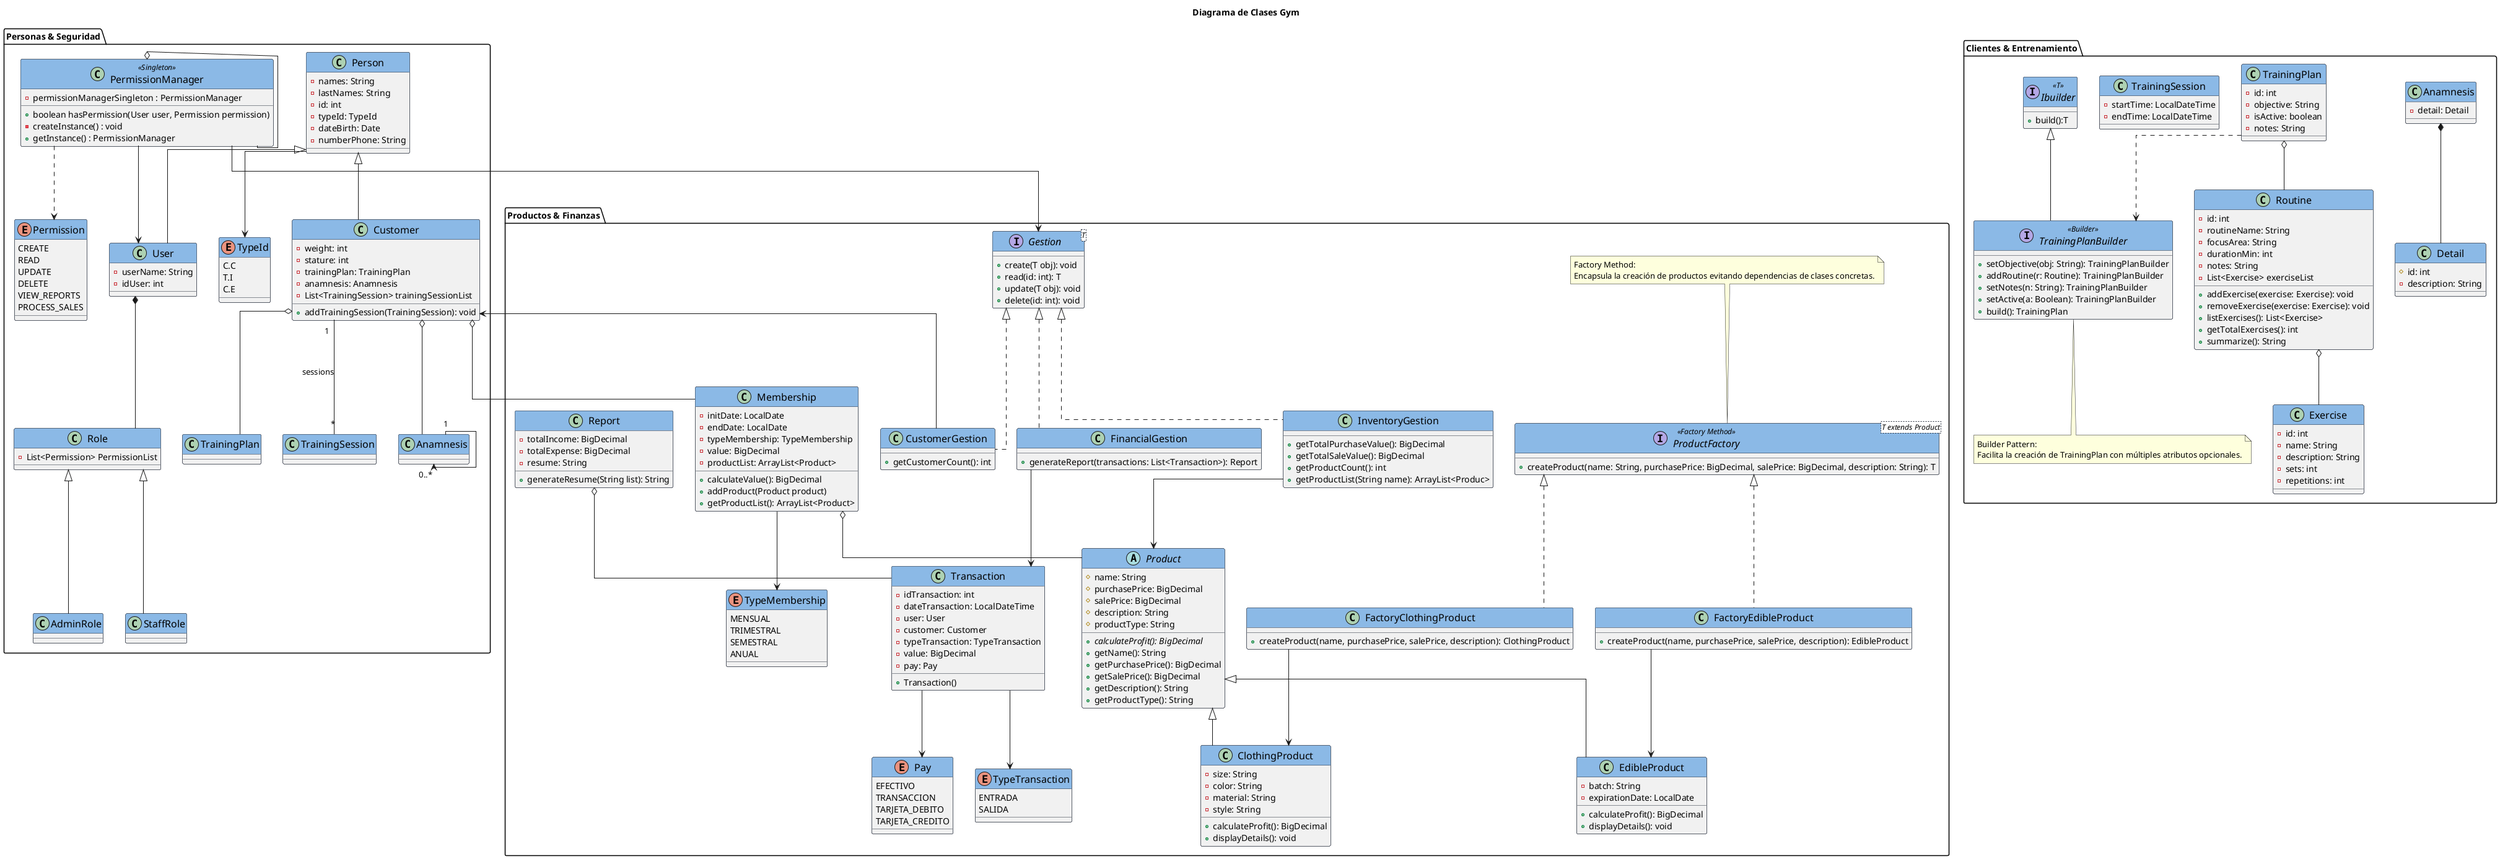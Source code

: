 @startuml 
title Diagrama de Clases Gym

' ------ PAQUETE: Personas & Seguridad ----------
package "Personas & Seguridad" {
  class Person{
    - names: String
    - lastNames: String
    - id: int
    - typeId: TypeId
    - dateBirth: Date
    - numberPhone: String
  }

  enum TypeId{
    C.C
    T.I
    C.E
  }

  class Customer{
    - weight: int
    - stature: int
    - trainingPlan: TrainingPlan
    - anamnesis: Anamnesis
    - List<TrainingSession> trainingSessionList
    + addTrainingSession(TrainingSession): void
  }

  class User{
    - userName: String
    - idUser: int
  }

  class AdminRole{
  }

  class StaffRole{
  }

  class PermissionManager <<Singleton>> {
    -permissionManagerSingleton : PermissionManager
    +boolean hasPermission(User user, Permission permission)
    -createInstance() : void
    +getInstance() : PermissionManager
  }

  enum Permission {
    CREATE
    READ
    UPDATE
    DELETE
    VIEW_REPORTS
    PROCESS_SALES
  }
  
  class Role{
    -List<Permission> PermissionList
  }

  ' --- Relaciones del paquete ---
  Person <|-- User
  Person <|-- Customer
  Person --> TypeId
  PermissionManager ..> Permission
  PermissionManager --> User
  Customer o-- TrainingPlan
  Customer "1" -- "*" TrainingSession : sessions
  Customer o-- Anamnesis
  Anamnesis "1"--> "0..*"Anamnesis
  User *-- Role
  Role <|-- AdminRole
  Role <|-- StaffRole
  PermissionManager  o-- PermissionManager
}

' ------ PAQUETE: Clientes & Entrenamiento ----------
package "Clientes & Entrenamiento" {
  class Anamnesis{
    - detail: Detail
  }

  class Detail{
    # id: int
    - description: String
  }
  
  class TrainingPlan{
    - id: int
    - objective: String
    - isActive: boolean
    - notes: String
  }

  class Routine{
    - id: int
    - routineName: String
    - focusArea: String
    - durationMin: int
    - notes: String
    - List<Exercise> exerciseList
    + addExercise(exercise: Exercise): void
    + removeExercise(exercise: Exercise): void
    + listExercises(): List<Exercise>
    + getTotalExercises(): int
    + summarize(): String
  }

  class Exercise{
    - id: int
    - name: String
    - description: String
    - sets: int
    - repetitions: int
  }

  class TrainingSession{
    - startTime: LocalDateTime
    - endTime: LocalDateTime
  }
  
  ' Builder para TrainingPlan
  interface TrainingPlanBuilder <<Builder>> {
    + setObjective(obj: String): TrainingPlanBuilder
    + addRoutine(r: Routine): TrainingPlanBuilder
    + setNotes(n: String): TrainingPlanBuilder
    + setActive(a: Boolean): TrainingPlanBuilder
    + build(): TrainingPlan
  }
  
  interface Ibuilder <<T>>{
    +build():T
  }
  
  note bottom of TrainingPlanBuilder
    Builder Pattern:
    Facilita la creación de TrainingPlan con múltiples atributos opcionales.
  end note

  ' --- Relaciones del paquete ---
  Anamnesis *-- Detail
  TrainingPlan o-- Routine
  TrainingPlan ..> TrainingPlanBuilder
  Routine o-- Exercise
  Ibuilder  <|-- TrainingPlanBuilder 
}

' ------ PAQUETE: Productos & Finanzas ----------
package "Productos & Finanzas" {
  abstract class Product{
    # name: String
    # purchasePrice: BigDecimal
    # salePrice: BigDecimal
    # description: String
    # productType: String  
    + {abstract} calculateProfit(): BigDecimal
    + getName(): String
    + getPurchasePrice(): BigDecimal
    + getSalePrice(): BigDecimal
    + getDescription(): String
    + getProductType(): String  
  }

  interface ProductFactory<T extends Product> <<Factory Method>> {
    + createProduct(name: String, purchasePrice: BigDecimal, salePrice: BigDecimal, description: String): T
  }

  note top of ProductFactory
    Factory Method:
    Encapsula la creación de productos evitando dependencias de clases concretas.
  end note

  class FactoryEdibleProduct implements ProductFactory {
    + createProduct(name, purchasePrice, salePrice, description): EdibleProduct
  }

  class EdibleProduct{
    - batch: String
    - expirationDate: LocalDate
    + calculateProfit(): BigDecimal
    + displayDetails(): void
  }

  class FactoryClothingProduct implements ProductFactory {
    + createProduct(name, purchasePrice, salePrice, description): ClothingProduct
  }

  class ClothingProduct{
    - size: String
    - color: String
    - material: String
    - style: String
    + calculateProfit(): BigDecimal
    + displayDetails(): void
  }

  ' class FactoryMembership implements ProductFactory {
  '   + createProduct(name, purchasePrice, salePrice, description): Membership
  ' }

  class Membership{
    - initDate: LocalDate
    - endDate: LocalDate
    - typeMembership: TypeMembership
    - value: BigDecimal
    - productList: ArrayList<Product>
    + calculateValue(): BigDecimal
    + addProduct(Product product)
    +getProductList(): ArrayList<Product>
  }

  enum TypeMembership{
    MENSUAL
    TRIMESTRAL 
    SEMESTRAL
    ANUAL
  }

  interface Gestion<T> {
    + create(T obj): void
    + read(id: int): T
    + update(T obj): void
    + delete(id: int): void
  }

  class InventoryGestion {
    + getTotalPurchaseValue(): BigDecimal
    + getTotalSaleValue(): BigDecimal
    + getProductCount(): int
    +getProductList(String name): ArrayList<Produc>
  }

  class CustomerGestion {
    + getCustomerCount(): int
  }

  class FinancialGestion {
    + generateReport(transactions: List<Transaction>): Report
  }

  class Transaction {
    - idTransaction: int
    - dateTransaction: LocalDateTime
    - user: User
    - customer: Customer
    - typeTransaction: TypeTransaction
    - value: BigDecimal
    - pay: Pay
    + Transaction()

  }

  enum TypeTransaction { 
    ENTRADA
    SALIDA 
  }

  enum Pay { 
    EFECTIVO
    TRANSACCION
    TARJETA_DEBITO
    TARJETA_CREDITO
  }

  class Report {
    - totalIncome: BigDecimal
    - totalExpense: BigDecimal
    - resume: String
    + generateResume(String list): String
  }

  ' --- Relaciones del paquete ---
  Product <|-- EdibleProduct
  Product <|-- ClothingProduct
  Customer o-- Membership
  Membership o-- Product
  FactoryEdibleProduct --> EdibleProduct
  FactoryClothingProduct --> ClothingProduct
  ' FactoryMembership --> Membership
  Report o-- Transaction
  Gestion <|.. InventoryGestion
  Gestion <|.. CustomerGestion
  Gestion <|.. FinancialGestion
  Transaction --> TypeTransaction
  Transaction --> Pay
  InventoryGestion --> Product
  CustomerGestion --> Customer
  FinancialGestion --> Transaction
  Membership --> TypeMembership
  PermissionManager --> Gestion
 
}

' ------ RELACIONES GLOBALES/CRUZADAS ----------
' (Se mantienen fuera de paquetes específicos)
skinparam classAttributeIconSize 8
skinparam classFontSize 16
skinparam classFontName "Arial"
skinparam classBorderColor #212837
skinparam classHeaderFontColor #FFFFFF
skinparam classHeaderBackgroundColor #8BB9E6
skinparam classArrowColor #6E95C2
skinparam linetype ortho

@enduml